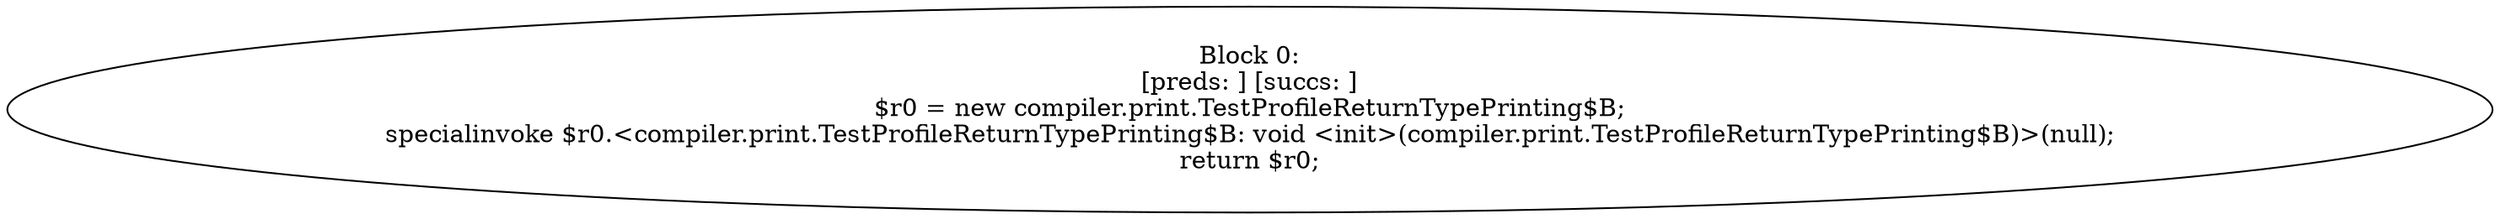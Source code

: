 digraph "unitGraph" {
    "Block 0:
[preds: ] [succs: ]
$r0 = new compiler.print.TestProfileReturnTypePrinting$B;
specialinvoke $r0.<compiler.print.TestProfileReturnTypePrinting$B: void <init>(compiler.print.TestProfileReturnTypePrinting$B)>(null);
return $r0;
"
}
